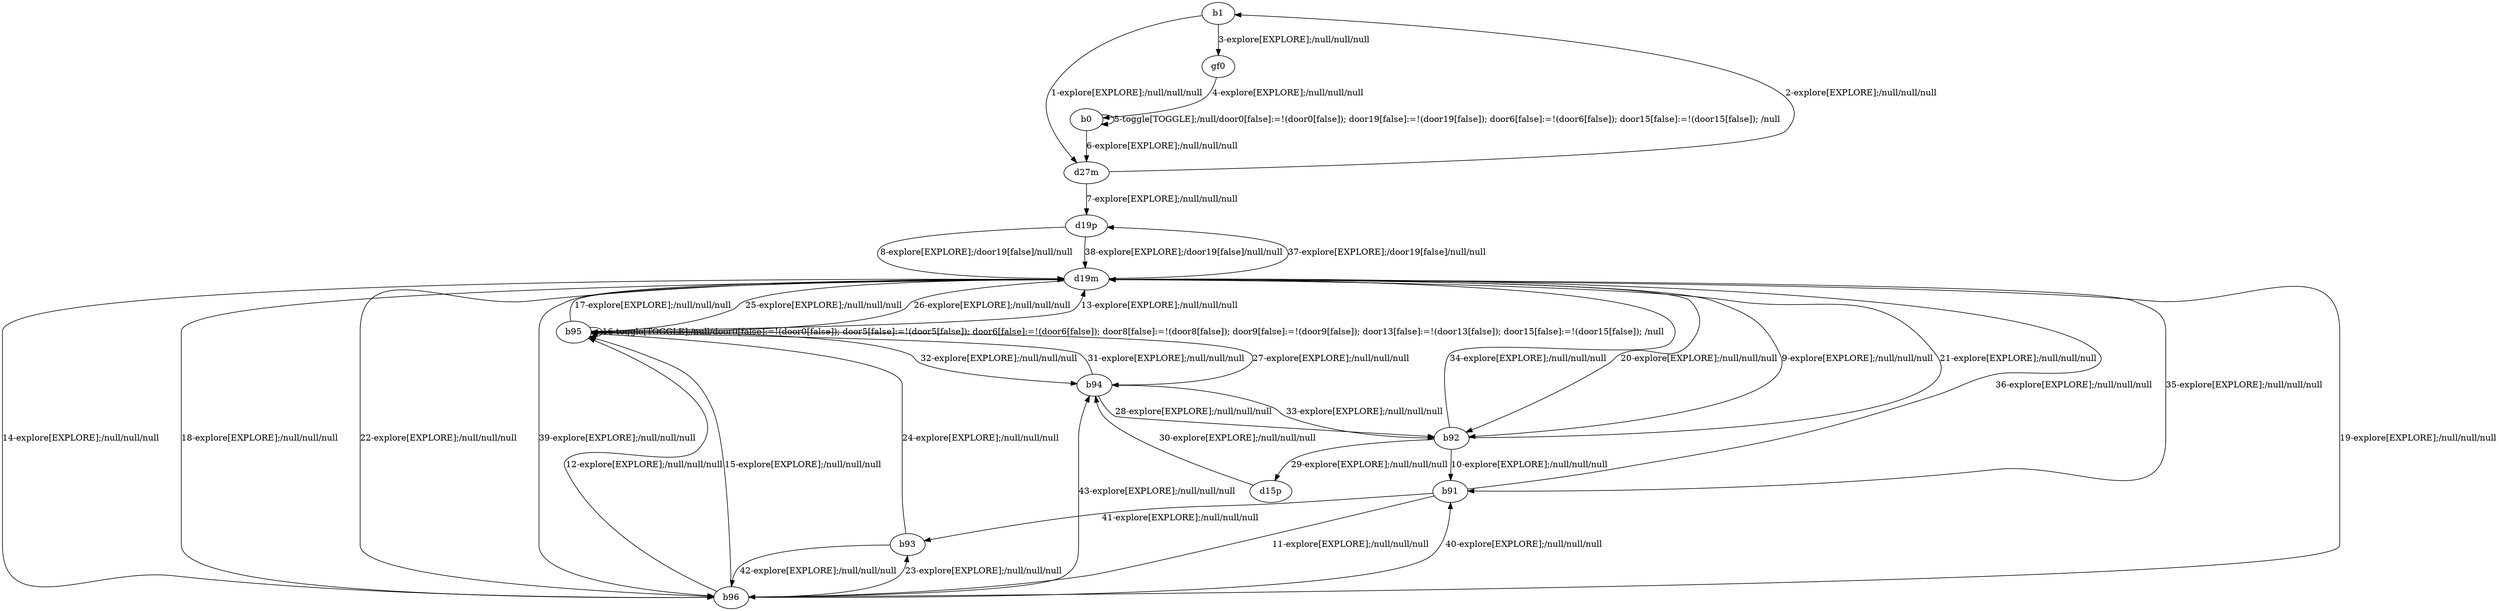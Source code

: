 # Total number of goals covered by this test: 2
# b96 --> b91
# b96 --> b94

digraph g {
"b1" -> "d27m" [label = "1-explore[EXPLORE];/null/null/null"];
"d27m" -> "b1" [label = "2-explore[EXPLORE];/null/null/null"];
"b1" -> "gf0" [label = "3-explore[EXPLORE];/null/null/null"];
"gf0" -> "b0" [label = "4-explore[EXPLORE];/null/null/null"];
"b0" -> "b0" [label = "5-toggle[TOGGLE];/null/door0[false]:=!(door0[false]); door19[false]:=!(door19[false]); door6[false]:=!(door6[false]); door15[false]:=!(door15[false]); /null"];
"b0" -> "d27m" [label = "6-explore[EXPLORE];/null/null/null"];
"d27m" -> "d19p" [label = "7-explore[EXPLORE];/null/null/null"];
"d19p" -> "d19m" [label = "8-explore[EXPLORE];/door19[false]/null/null"];
"d19m" -> "b92" [label = "9-explore[EXPLORE];/null/null/null"];
"b92" -> "b91" [label = "10-explore[EXPLORE];/null/null/null"];
"b91" -> "b96" [label = "11-explore[EXPLORE];/null/null/null"];
"b96" -> "b95" [label = "12-explore[EXPLORE];/null/null/null"];
"b95" -> "d19m" [label = "13-explore[EXPLORE];/null/null/null"];
"d19m" -> "b96" [label = "14-explore[EXPLORE];/null/null/null"];
"b96" -> "b95" [label = "15-explore[EXPLORE];/null/null/null"];
"b95" -> "b95" [label = "16-toggle[TOGGLE];/null/door0[false]:=!(door0[false]); door5[false]:=!(door5[false]); door6[false]:=!(door6[false]); door8[false]:=!(door8[false]); door9[false]:=!(door9[false]); door13[false]:=!(door13[false]); door15[false]:=!(door15[false]); /null"];
"b95" -> "d19m" [label = "17-explore[EXPLORE];/null/null/null"];
"d19m" -> "b96" [label = "18-explore[EXPLORE];/null/null/null"];
"b96" -> "d19m" [label = "19-explore[EXPLORE];/null/null/null"];
"d19m" -> "b92" [label = "20-explore[EXPLORE];/null/null/null"];
"b92" -> "d19m" [label = "21-explore[EXPLORE];/null/null/null"];
"d19m" -> "b96" [label = "22-explore[EXPLORE];/null/null/null"];
"b96" -> "b93" [label = "23-explore[EXPLORE];/null/null/null"];
"b93" -> "b95" [label = "24-explore[EXPLORE];/null/null/null"];
"b95" -> "d19m" [label = "25-explore[EXPLORE];/null/null/null"];
"d19m" -> "b95" [label = "26-explore[EXPLORE];/null/null/null"];
"b95" -> "b94" [label = "27-explore[EXPLORE];/null/null/null"];
"b94" -> "b92" [label = "28-explore[EXPLORE];/null/null/null"];
"b92" -> "d15p" [label = "29-explore[EXPLORE];/null/null/null"];
"d15p" -> "b94" [label = "30-explore[EXPLORE];/null/null/null"];
"b94" -> "b95" [label = "31-explore[EXPLORE];/null/null/null"];
"b95" -> "b94" [label = "32-explore[EXPLORE];/null/null/null"];
"b94" -> "b92" [label = "33-explore[EXPLORE];/null/null/null"];
"b92" -> "d19m" [label = "34-explore[EXPLORE];/null/null/null"];
"d19m" -> "b91" [label = "35-explore[EXPLORE];/null/null/null"];
"b91" -> "d19m" [label = "36-explore[EXPLORE];/null/null/null"];
"d19m" -> "d19p" [label = "37-explore[EXPLORE];/door19[false]/null/null"];
"d19p" -> "d19m" [label = "38-explore[EXPLORE];/door19[false]/null/null"];
"d19m" -> "b96" [label = "39-explore[EXPLORE];/null/null/null"];
"b96" -> "b91" [label = "40-explore[EXPLORE];/null/null/null"];
"b91" -> "b93" [label = "41-explore[EXPLORE];/null/null/null"];
"b93" -> "b96" [label = "42-explore[EXPLORE];/null/null/null"];
"b96" -> "b94" [label = "43-explore[EXPLORE];/null/null/null"];
}